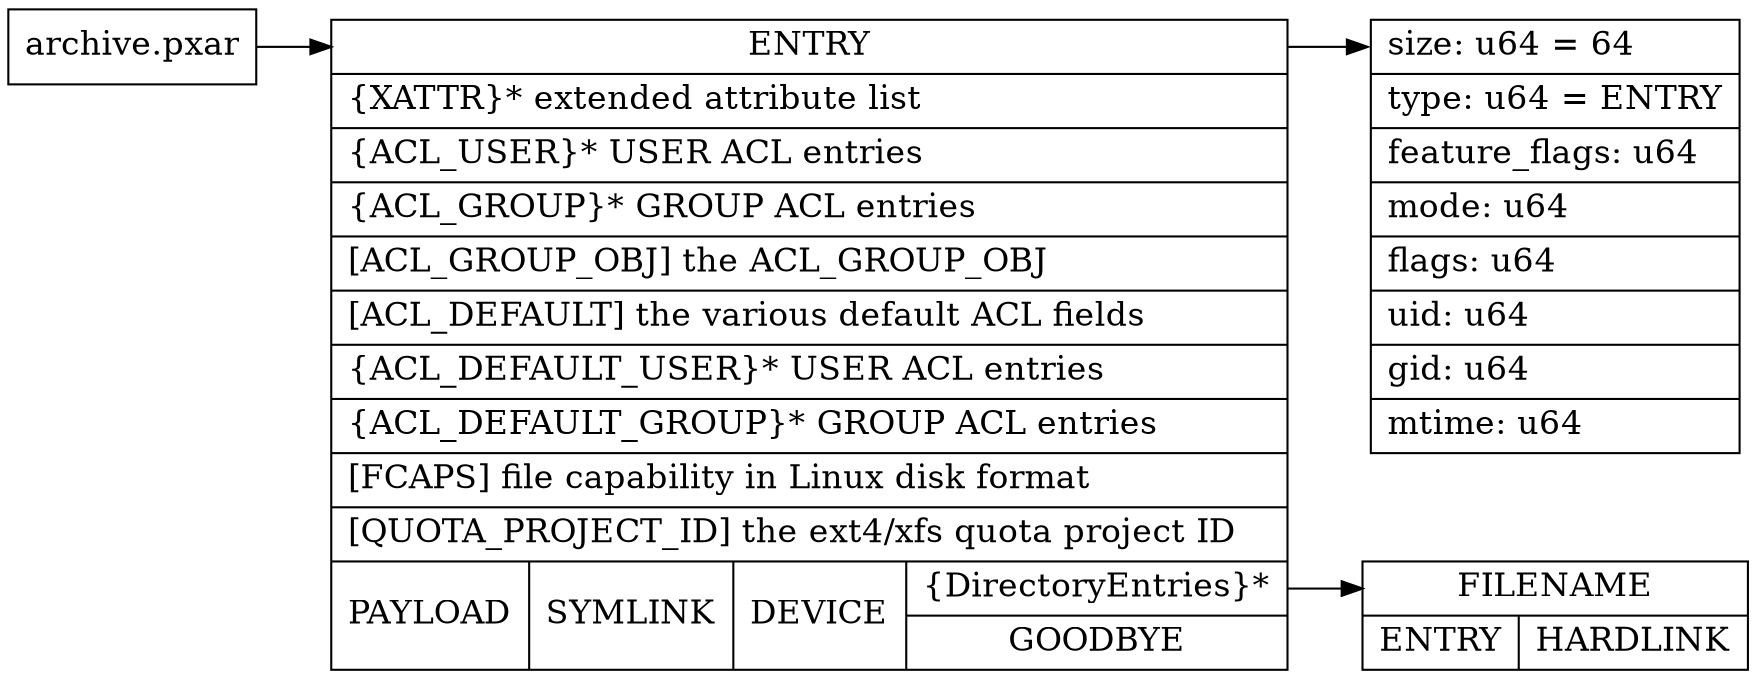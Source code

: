 digraph g {
graph [
rankdir = "LR"
fontname="Helvetica"
];
node [
fontsize = "16"
shape = "record"
];
edge [
];

"archive" [
label = "archive.pxar"
shape = "record"
];

"rootdir" [
label = "<f0> ENTRY| \{XATTR\}\* extended attribute list\l | \{ACL_USER\}\* USER ACL entries\l | \{ACL_GROUP\}\* GROUP ACL entries\l| \[ACL_GROUP_OBJ\] the ACL_GROUP_OBJ \l| \[ACL_DEFAULT\] the various default ACL fields\l|\{ACL_DEFAULT_USER\}\* USER ACL entries\l|\{ACL_DEFAULT_GROUP\}\* GROUP ACL entries\l|\[FCAPS\] file capability in Linux disk format\l|\[QUOTA_PROJECT_ID\] the ext4/xfs quota project ID\l| { PAYLOAD  | SYMLINK | DEVICE | { <de> \{DirectoryEntries\}\* | GOODBYE}}"
shape = "record"
];


"entry" [
label = "<f0> size: u64 = 64\l|type: u64 = ENTRY\l|feature_flags: u64\l|mode: u64\l|flags: u64\l|uid: u64\l|gid: u64\l|mtime: u64\l"
labeljust = "l"
shape = "record"
];



"direntry" [
label = "<f0> FILENAME |{ENTRY | HARDLINK}"
shape = "record"
];

"archive" -> "rootdir":f0

"rootdir":f0 -> "entry":f0

"rootdir":de -> "direntry":f0

}